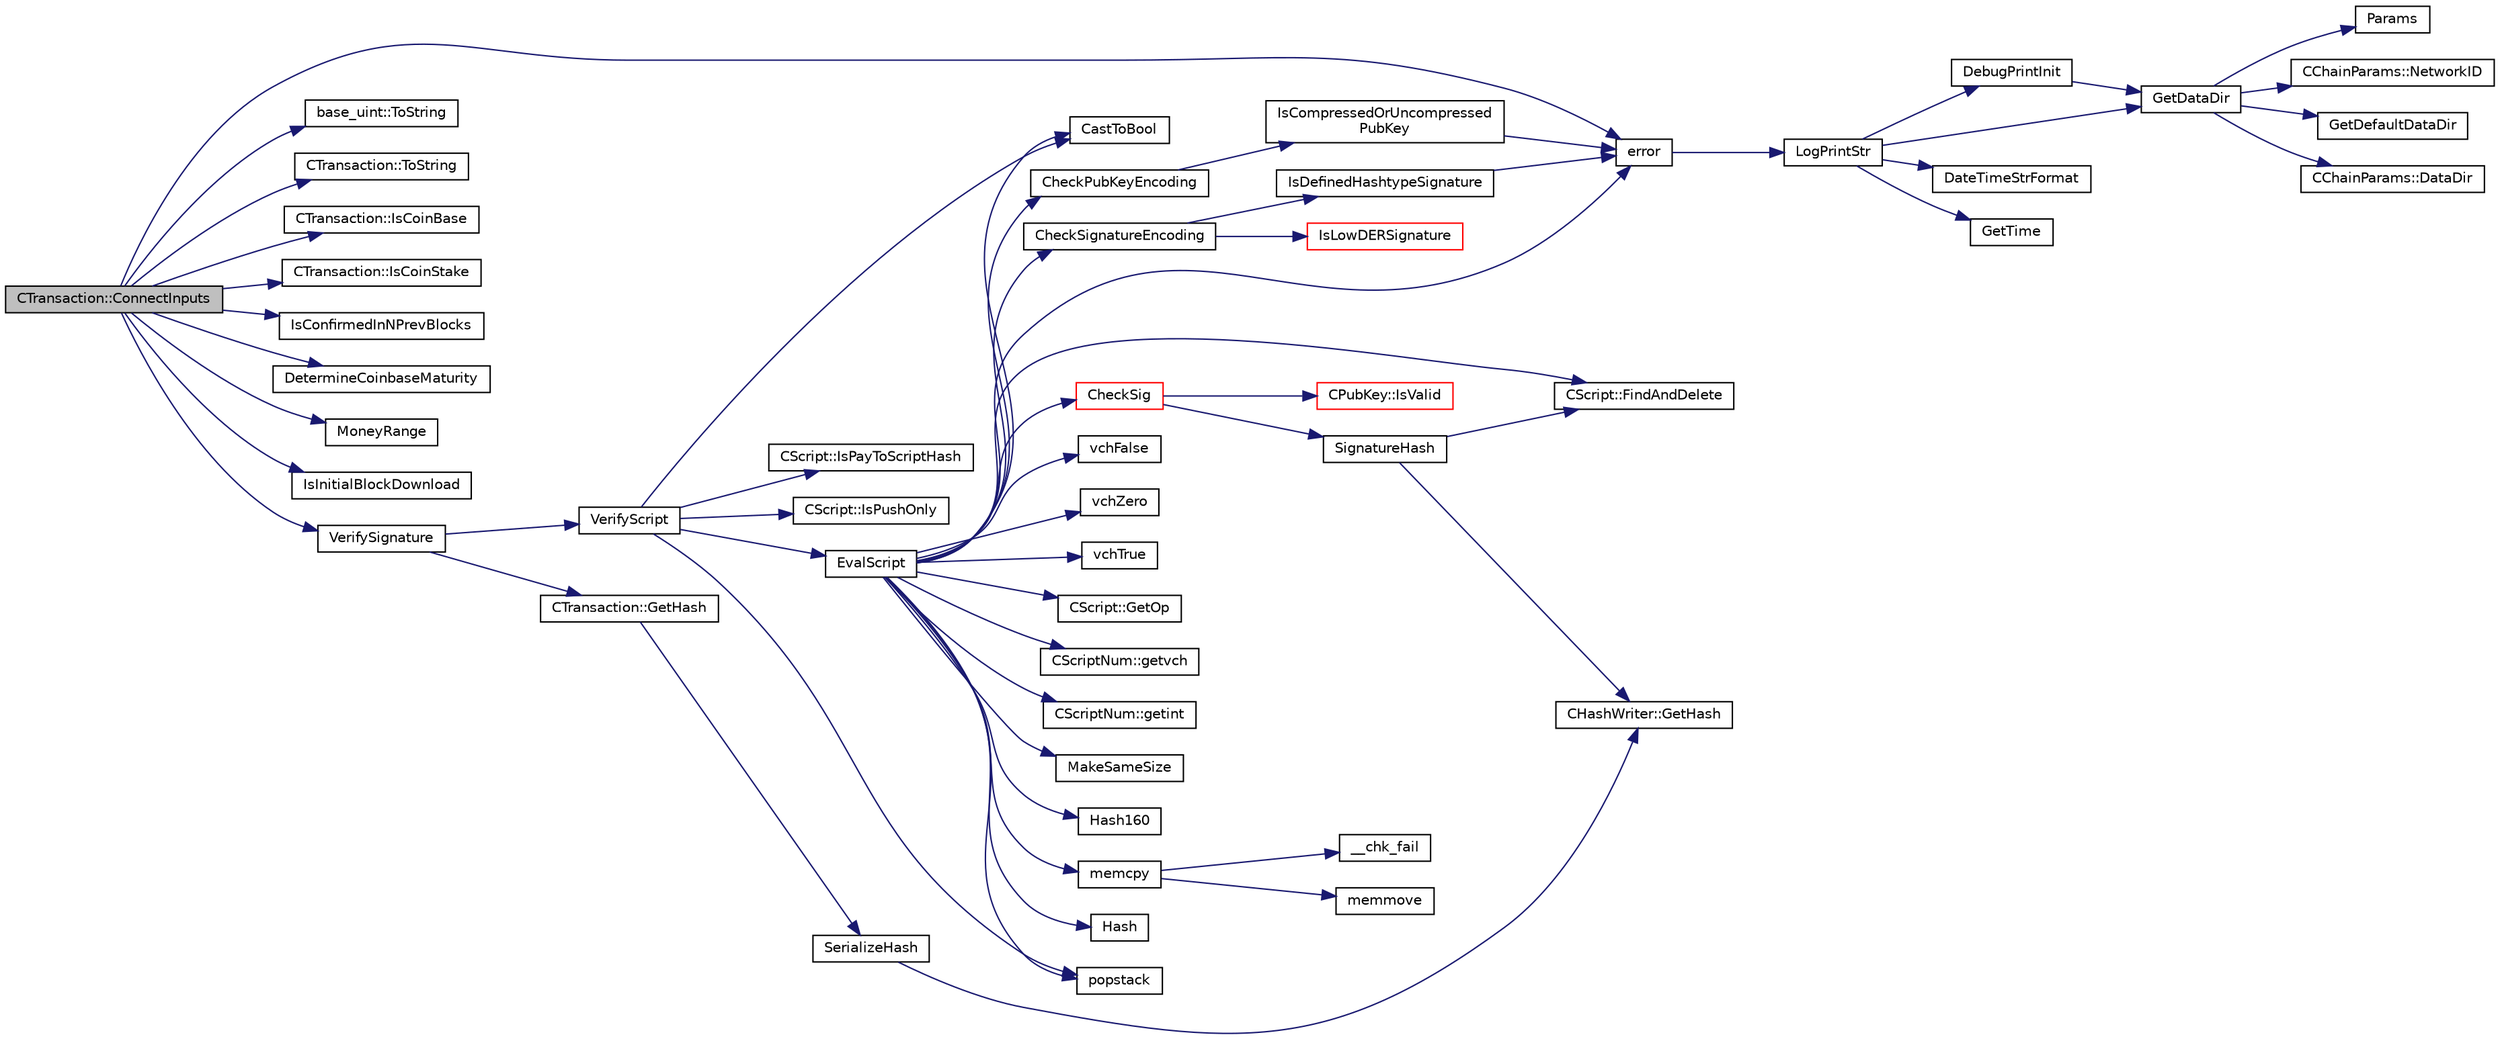 digraph "CTransaction::ConnectInputs"
{
  edge [fontname="Helvetica",fontsize="10",labelfontname="Helvetica",labelfontsize="10"];
  node [fontname="Helvetica",fontsize="10",shape=record];
  rankdir="LR";
  Node164 [label="CTransaction::ConnectInputs",height=0.2,width=0.4,color="black", fillcolor="grey75", style="filled", fontcolor="black"];
  Node164 -> Node165 [color="midnightblue",fontsize="10",style="solid",fontname="Helvetica"];
  Node165 [label="error",height=0.2,width=0.4,color="black", fillcolor="white", style="filled",URL="$d8/d3c/util_8h.html#af8985880cf4ef26df0a5aa2ffcb76662"];
  Node165 -> Node166 [color="midnightblue",fontsize="10",style="solid",fontname="Helvetica"];
  Node166 [label="LogPrintStr",height=0.2,width=0.4,color="black", fillcolor="white", style="filled",URL="$d8/d3c/util_8h.html#afd4c3002b2797c0560adddb6af3ca1da"];
  Node166 -> Node167 [color="midnightblue",fontsize="10",style="solid",fontname="Helvetica"];
  Node167 [label="DebugPrintInit",height=0.2,width=0.4,color="black", fillcolor="white", style="filled",URL="$df/d2d/util_8cpp.html#a751ff5f21d880737811136b5e0bcea12"];
  Node167 -> Node168 [color="midnightblue",fontsize="10",style="solid",fontname="Helvetica"];
  Node168 [label="GetDataDir",height=0.2,width=0.4,color="black", fillcolor="white", style="filled",URL="$df/d2d/util_8cpp.html#ab83866a054745d4b30a3948a1b44beba"];
  Node168 -> Node169 [color="midnightblue",fontsize="10",style="solid",fontname="Helvetica"];
  Node169 [label="Params",height=0.2,width=0.4,color="black", fillcolor="white", style="filled",URL="$df/dbf/chainparams_8cpp.html#ace5c5b706d71a324a417dd2db394fd4a",tooltip="Return the currently selected parameters. "];
  Node168 -> Node170 [color="midnightblue",fontsize="10",style="solid",fontname="Helvetica"];
  Node170 [label="CChainParams::NetworkID",height=0.2,width=0.4,color="black", fillcolor="white", style="filled",URL="$d1/d4f/class_c_chain_params.html#a90dc493ec0c0325c98c3ac06eb99862b"];
  Node168 -> Node171 [color="midnightblue",fontsize="10",style="solid",fontname="Helvetica"];
  Node171 [label="GetDefaultDataDir",height=0.2,width=0.4,color="black", fillcolor="white", style="filled",URL="$df/d2d/util_8cpp.html#ab272995de020a3bcbf743be630e485c6"];
  Node168 -> Node172 [color="midnightblue",fontsize="10",style="solid",fontname="Helvetica"];
  Node172 [label="CChainParams::DataDir",height=0.2,width=0.4,color="black", fillcolor="white", style="filled",URL="$d1/d4f/class_c_chain_params.html#a959488b5d8e6fe62857940b831d73a78"];
  Node166 -> Node168 [color="midnightblue",fontsize="10",style="solid",fontname="Helvetica"];
  Node166 -> Node173 [color="midnightblue",fontsize="10",style="solid",fontname="Helvetica"];
  Node173 [label="DateTimeStrFormat",height=0.2,width=0.4,color="black", fillcolor="white", style="filled",URL="$df/d2d/util_8cpp.html#a749bc6776c8ec72d7c5e4dea56aee415"];
  Node166 -> Node174 [color="midnightblue",fontsize="10",style="solid",fontname="Helvetica"];
  Node174 [label="GetTime",height=0.2,width=0.4,color="black", fillcolor="white", style="filled",URL="$df/d2d/util_8cpp.html#a46fac5fba8ba905b5f9acb364f5d8c6f"];
  Node164 -> Node175 [color="midnightblue",fontsize="10",style="solid",fontname="Helvetica"];
  Node175 [label="base_uint::ToString",height=0.2,width=0.4,color="black", fillcolor="white", style="filled",URL="$da/df7/classbase__uint.html#acccba4d9d51a0c36261718ca0cbb293b"];
  Node164 -> Node176 [color="midnightblue",fontsize="10",style="solid",fontname="Helvetica"];
  Node176 [label="CTransaction::ToString",height=0.2,width=0.4,color="black", fillcolor="white", style="filled",URL="$df/d43/class_c_transaction.html#a80370923c3ac828de68919295d5d0659"];
  Node164 -> Node177 [color="midnightblue",fontsize="10",style="solid",fontname="Helvetica"];
  Node177 [label="CTransaction::IsCoinBase",height=0.2,width=0.4,color="black", fillcolor="white", style="filled",URL="$df/d43/class_c_transaction.html#a96256e8ac1bf79ad9c057e48c41132dd"];
  Node164 -> Node178 [color="midnightblue",fontsize="10",style="solid",fontname="Helvetica"];
  Node178 [label="CTransaction::IsCoinStake",height=0.2,width=0.4,color="black", fillcolor="white", style="filled",URL="$df/d43/class_c_transaction.html#ace4278a41a296d40dcf5fb2b9cf007ec"];
  Node164 -> Node179 [color="midnightblue",fontsize="10",style="solid",fontname="Helvetica"];
  Node179 [label="IsConfirmedInNPrevBlocks",height=0.2,width=0.4,color="black", fillcolor="white", style="filled",URL="$df/d0a/main_8cpp.html#a22e712bbf635a69ba8dd7ae004d2697b"];
  Node164 -> Node180 [color="midnightblue",fontsize="10",style="solid",fontname="Helvetica"];
  Node180 [label="DetermineCoinbaseMaturity",height=0.2,width=0.4,color="black", fillcolor="white", style="filled",URL="$d1/d08/proofs_8cpp.html#a97478c8207cae73889a6b1fbbc3c67e3",tooltip="Determine Coinbase Maturity (generally not a good idea - done so to increase speed) ..."];
  Node164 -> Node181 [color="midnightblue",fontsize="10",style="solid",fontname="Helvetica"];
  Node181 [label="MoneyRange",height=0.2,width=0.4,color="black", fillcolor="white", style="filled",URL="$dd/d2f/amount_8h.html#a12db56a9a1c931941f0943ecbb278aae"];
  Node164 -> Node182 [color="midnightblue",fontsize="10",style="solid",fontname="Helvetica"];
  Node182 [label="IsInitialBlockDownload",height=0.2,width=0.4,color="black", fillcolor="white", style="filled",URL="$df/d0a/main_8cpp.html#a5edcd96316574fd4a7f3ae0922a5cfd6",tooltip="Check whether we are doing an initial block download (synchronizing from disk or network) ..."];
  Node164 -> Node183 [color="midnightblue",fontsize="10",style="solid",fontname="Helvetica"];
  Node183 [label="VerifySignature",height=0.2,width=0.4,color="black", fillcolor="white", style="filled",URL="$dd/d0f/script_8cpp.html#a3bebacccf5ed6d80e80889b65830f893"];
  Node183 -> Node184 [color="midnightblue",fontsize="10",style="solid",fontname="Helvetica"];
  Node184 [label="CTransaction::GetHash",height=0.2,width=0.4,color="black", fillcolor="white", style="filled",URL="$df/d43/class_c_transaction.html#a0b46d80e82ca324e82c2ce3fc1492bfa"];
  Node184 -> Node185 [color="midnightblue",fontsize="10",style="solid",fontname="Helvetica"];
  Node185 [label="SerializeHash",height=0.2,width=0.4,color="black", fillcolor="white", style="filled",URL="$db/dfb/hash_8h.html#a6de694e43f17c62025c6883965b65e63"];
  Node185 -> Node186 [color="midnightblue",fontsize="10",style="solid",fontname="Helvetica"];
  Node186 [label="CHashWriter::GetHash",height=0.2,width=0.4,color="black", fillcolor="white", style="filled",URL="$d2/def/class_c_hash_writer.html#ae94a937211502eabf19477630090093a"];
  Node183 -> Node187 [color="midnightblue",fontsize="10",style="solid",fontname="Helvetica"];
  Node187 [label="VerifyScript",height=0.2,width=0.4,color="black", fillcolor="white", style="filled",URL="$dd/d0f/script_8cpp.html#a995f521b6ca4a8bfbd02d4cfe226feb6"];
  Node187 -> Node188 [color="midnightblue",fontsize="10",style="solid",fontname="Helvetica"];
  Node188 [label="EvalScript",height=0.2,width=0.4,color="black", fillcolor="white", style="filled",URL="$dd/d0f/script_8cpp.html#a06faacc17cea79366513c22361475a5a"];
  Node188 -> Node189 [color="midnightblue",fontsize="10",style="solid",fontname="Helvetica"];
  Node189 [label="vchFalse",height=0.2,width=0.4,color="black", fillcolor="white", style="filled",URL="$dd/d0f/script_8cpp.html#a6a72ce5c3d29330e70b69f5964aef752"];
  Node188 -> Node190 [color="midnightblue",fontsize="10",style="solid",fontname="Helvetica"];
  Node190 [label="vchZero",height=0.2,width=0.4,color="black", fillcolor="white", style="filled",URL="$dd/d0f/script_8cpp.html#a53582f03e92e860d973791d31b683cbe"];
  Node188 -> Node191 [color="midnightblue",fontsize="10",style="solid",fontname="Helvetica"];
  Node191 [label="vchTrue",height=0.2,width=0.4,color="black", fillcolor="white", style="filled",URL="$dd/d0f/script_8cpp.html#a498c11ff9400e1e200522482a60114b9"];
  Node188 -> Node192 [color="midnightblue",fontsize="10",style="solid",fontname="Helvetica"];
  Node192 [label="CScript::GetOp",height=0.2,width=0.4,color="black", fillcolor="white", style="filled",URL="$d9/d4b/class_c_script.html#a94635ed93d8d244ec3acfa83f9ecfe5f"];
  Node188 -> Node193 [color="midnightblue",fontsize="10",style="solid",fontname="Helvetica"];
  Node193 [label="CScriptNum::getvch",height=0.2,width=0.4,color="black", fillcolor="white", style="filled",URL="$d8/d95/class_c_script_num.html#af1684eeaa754266aa5bd4fc5f14c6991"];
  Node188 -> Node194 [color="midnightblue",fontsize="10",style="solid",fontname="Helvetica"];
  Node194 [label="CastToBool",height=0.2,width=0.4,color="black", fillcolor="white", style="filled",URL="$dd/d0f/script_8cpp.html#a43bc2157638b796f2e3144963e00db34"];
  Node188 -> Node195 [color="midnightblue",fontsize="10",style="solid",fontname="Helvetica"];
  Node195 [label="popstack",height=0.2,width=0.4,color="black", fillcolor="white", style="filled",URL="$dd/d0f/script_8cpp.html#a8a6c5e60bc410bea032ace92ff6461ee"];
  Node188 -> Node196 [color="midnightblue",fontsize="10",style="solid",fontname="Helvetica"];
  Node196 [label="CScriptNum::getint",height=0.2,width=0.4,color="black", fillcolor="white", style="filled",URL="$d8/d95/class_c_script_num.html#ae205465ff5e3cfef3f2f6d29d3ee250d"];
  Node188 -> Node197 [color="midnightblue",fontsize="10",style="solid",fontname="Helvetica"];
  Node197 [label="MakeSameSize",height=0.2,width=0.4,color="black", fillcolor="white", style="filled",URL="$dd/d0f/script_8cpp.html#aaf7ccd43a5a96642e2eea2f42333ea72"];
  Node188 -> Node198 [color="midnightblue",fontsize="10",style="solid",fontname="Helvetica"];
  Node198 [label="Hash160",height=0.2,width=0.4,color="black", fillcolor="white", style="filled",URL="$db/dfb/hash_8h.html#a4490f70ddae16e9e48460a0416a48a6b"];
  Node188 -> Node199 [color="midnightblue",fontsize="10",style="solid",fontname="Helvetica"];
  Node199 [label="memcpy",height=0.2,width=0.4,color="black", fillcolor="white", style="filled",URL="$d5/d9f/glibc__compat_8cpp.html#a0f46826ab0466591e136db24394923cf"];
  Node199 -> Node200 [color="midnightblue",fontsize="10",style="solid",fontname="Helvetica"];
  Node200 [label="memmove",height=0.2,width=0.4,color="black", fillcolor="white", style="filled",URL="$d5/d9f/glibc__compat_8cpp.html#a9778d49e9029dd75bc53ecbbf9f5e9a1"];
  Node199 -> Node201 [color="midnightblue",fontsize="10",style="solid",fontname="Helvetica"];
  Node201 [label="__chk_fail",height=0.2,width=0.4,color="black", fillcolor="white", style="filled",URL="$d5/d9f/glibc__compat_8cpp.html#a424ac71631da5ada2976630ff67051d1"];
  Node188 -> Node202 [color="midnightblue",fontsize="10",style="solid",fontname="Helvetica"];
  Node202 [label="Hash",height=0.2,width=0.4,color="black", fillcolor="white", style="filled",URL="$db/dfb/hash_8h.html#ab3f6c437460137530d86e09c2c102e99"];
  Node188 -> Node203 [color="midnightblue",fontsize="10",style="solid",fontname="Helvetica"];
  Node203 [label="CScript::FindAndDelete",height=0.2,width=0.4,color="black", fillcolor="white", style="filled",URL="$d9/d4b/class_c_script.html#aad6e9f84fe8aa2d27a979f1bc2732463"];
  Node188 -> Node204 [color="midnightblue",fontsize="10",style="solid",fontname="Helvetica"];
  Node204 [label="CheckSignatureEncoding",height=0.2,width=0.4,color="black", fillcolor="white", style="filled",URL="$dd/d0f/script_8cpp.html#a12d14b6b219e70fe8e9a34cf6ea29c7c"];
  Node204 -> Node205 [color="midnightblue",fontsize="10",style="solid",fontname="Helvetica"];
  Node205 [label="IsLowDERSignature",height=0.2,width=0.4,color="red", fillcolor="white", style="filled",URL="$dd/d0f/script_8cpp.html#a0fd00c3aff80aafc124933b1c789c660"];
  Node204 -> Node217 [color="midnightblue",fontsize="10",style="solid",fontname="Helvetica"];
  Node217 [label="IsDefinedHashtypeSignature",height=0.2,width=0.4,color="black", fillcolor="white", style="filled",URL="$dd/d0f/script_8cpp.html#a10b82cfa960aba7c714878a6c5ba6424"];
  Node217 -> Node165 [color="midnightblue",fontsize="10",style="solid",fontname="Helvetica"];
  Node188 -> Node218 [color="midnightblue",fontsize="10",style="solid",fontname="Helvetica"];
  Node218 [label="CheckPubKeyEncoding",height=0.2,width=0.4,color="black", fillcolor="white", style="filled",URL="$dd/d0f/script_8cpp.html#aec208a0fbaa42e181985417445545e4d"];
  Node218 -> Node219 [color="midnightblue",fontsize="10",style="solid",fontname="Helvetica"];
  Node219 [label="IsCompressedOrUncompressed\lPubKey",height=0.2,width=0.4,color="black", fillcolor="white", style="filled",URL="$dd/d0f/script_8cpp.html#a911a8699bdb4314ccba8553ba3522d23"];
  Node219 -> Node165 [color="midnightblue",fontsize="10",style="solid",fontname="Helvetica"];
  Node188 -> Node220 [color="midnightblue",fontsize="10",style="solid",fontname="Helvetica"];
  Node220 [label="CheckSig",height=0.2,width=0.4,color="red", fillcolor="white", style="filled",URL="$dd/d0f/script_8cpp.html#af1a7eb0123f11ad1154249f4a4c1a9d1"];
  Node220 -> Node221 [color="midnightblue",fontsize="10",style="solid",fontname="Helvetica"];
  Node221 [label="CPubKey::IsValid",height=0.2,width=0.4,color="red", fillcolor="white", style="filled",URL="$da/d4e/class_c_pub_key.html#a4fa94293cf8577fd039b9a133f6c7f30"];
  Node220 -> Node223 [color="midnightblue",fontsize="10",style="solid",fontname="Helvetica"];
  Node223 [label="SignatureHash",height=0.2,width=0.4,color="black", fillcolor="white", style="filled",URL="$dd/d0f/script_8cpp.html#a4086161bb714485e7e3662d9b0ceed7d"];
  Node223 -> Node203 [color="midnightblue",fontsize="10",style="solid",fontname="Helvetica"];
  Node223 -> Node186 [color="midnightblue",fontsize="10",style="solid",fontname="Helvetica"];
  Node188 -> Node165 [color="midnightblue",fontsize="10",style="solid",fontname="Helvetica"];
  Node187 -> Node194 [color="midnightblue",fontsize="10",style="solid",fontname="Helvetica"];
  Node187 -> Node250 [color="midnightblue",fontsize="10",style="solid",fontname="Helvetica"];
  Node250 [label="CScript::IsPayToScriptHash",height=0.2,width=0.4,color="black", fillcolor="white", style="filled",URL="$d9/d4b/class_c_script.html#a0c3729c606d318923dc06f95d85a0971"];
  Node187 -> Node251 [color="midnightblue",fontsize="10",style="solid",fontname="Helvetica"];
  Node251 [label="CScript::IsPushOnly",height=0.2,width=0.4,color="black", fillcolor="white", style="filled",URL="$d9/d4b/class_c_script.html#a804771eeafb1039672515eabbc823274"];
  Node187 -> Node195 [color="midnightblue",fontsize="10",style="solid",fontname="Helvetica"];
}
